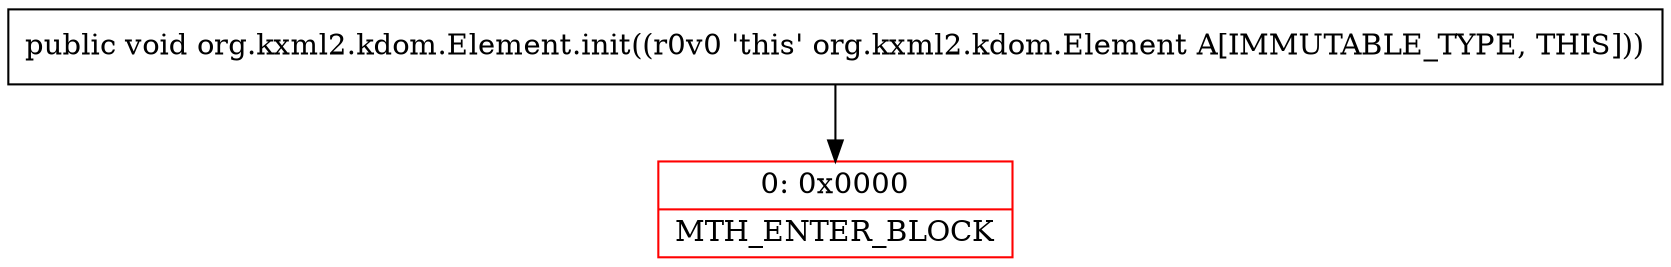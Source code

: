 digraph "CFG fororg.kxml2.kdom.Element.init()V" {
subgraph cluster_Region_60801747 {
label = "R(0)";
node [shape=record,color=blue];
}
Node_0 [shape=record,color=red,label="{0\:\ 0x0000|MTH_ENTER_BLOCK\l}"];
MethodNode[shape=record,label="{public void org.kxml2.kdom.Element.init((r0v0 'this' org.kxml2.kdom.Element A[IMMUTABLE_TYPE, THIS])) }"];
MethodNode -> Node_0;
}

